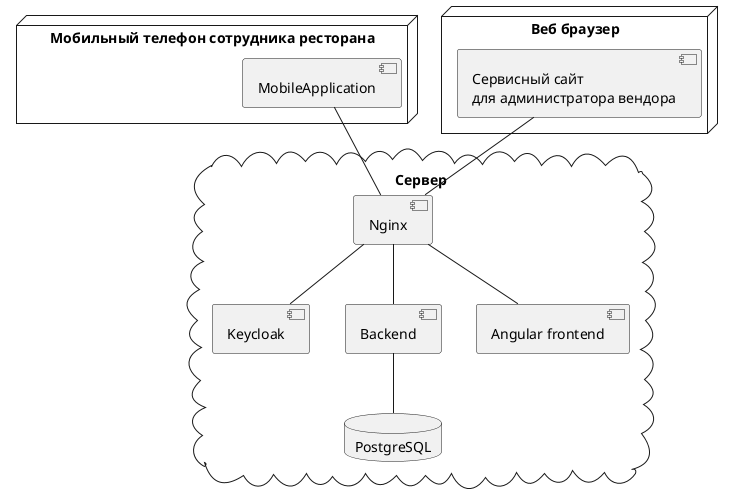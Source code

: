 @startuml Диаграмма развёртывания

node "Мобильный телефон сотрудника ресторана" {
    [MobileApplication]
}

node "Веб браузер" {
    [Сервисный сайт\nдля администратора вендора]
}

cloud Сервер {
    [Nginx]
    [Keycloak]
    [Backend]
    [Angular frontend]
    database PostgreSQL
}

[MobileApplication] -- [Nginx]
[Сервисный сайт\nдля администратора вендора] -- [Nginx]

[Nginx] -- [Keycloak]
[Nginx] -- [Backend]
[Nginx] -- [Angular frontend]

[Backend] -- [PostgreSQL]

@enduml